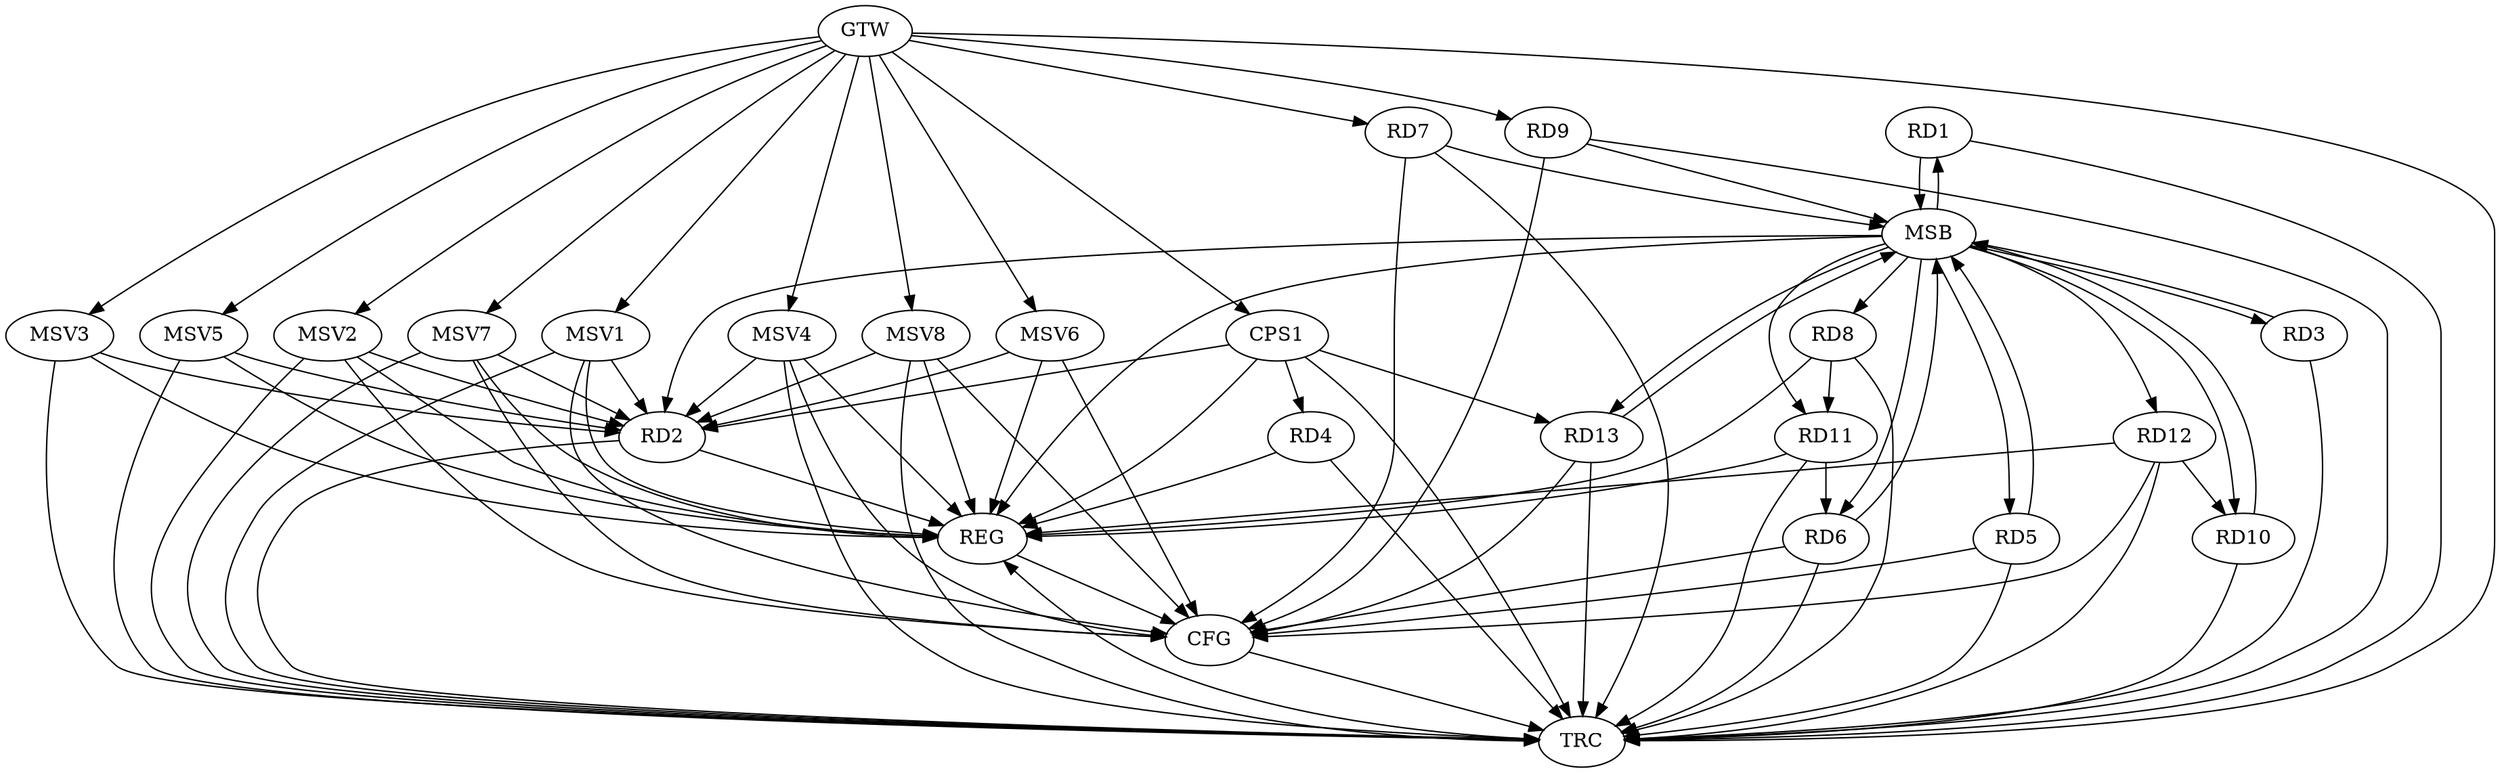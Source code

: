 strict digraph G {
  RD1 [ label="RD1" ];
  RD2 [ label="RD2" ];
  RD3 [ label="RD3" ];
  RD4 [ label="RD4" ];
  RD5 [ label="RD5" ];
  RD6 [ label="RD6" ];
  RD7 [ label="RD7" ];
  RD8 [ label="RD8" ];
  RD9 [ label="RD9" ];
  RD10 [ label="RD10" ];
  RD11 [ label="RD11" ];
  RD12 [ label="RD12" ];
  RD13 [ label="RD13" ];
  CPS1 [ label="CPS1" ];
  GTW [ label="GTW" ];
  REG [ label="REG" ];
  MSB [ label="MSB" ];
  CFG [ label="CFG" ];
  TRC [ label="TRC" ];
  MSV1 [ label="MSV1" ];
  MSV2 [ label="MSV2" ];
  MSV3 [ label="MSV3" ];
  MSV4 [ label="MSV4" ];
  MSV5 [ label="MSV5" ];
  MSV6 [ label="MSV6" ];
  MSV7 [ label="MSV7" ];
  MSV8 [ label="MSV8" ];
  RD11 -> RD6;
  RD8 -> RD11;
  RD12 -> RD10;
  CPS1 -> RD2;
  CPS1 -> RD4;
  CPS1 -> RD13;
  GTW -> RD7;
  GTW -> RD9;
  GTW -> CPS1;
  RD2 -> REG;
  RD4 -> REG;
  RD8 -> REG;
  RD11 -> REG;
  RD12 -> REG;
  CPS1 -> REG;
  RD1 -> MSB;
  MSB -> RD12;
  MSB -> REG;
  RD3 -> MSB;
  MSB -> RD6;
  MSB -> RD8;
  RD5 -> MSB;
  MSB -> RD3;
  MSB -> RD11;
  RD6 -> MSB;
  MSB -> RD5;
  RD7 -> MSB;
  MSB -> RD1;
  MSB -> RD2;
  MSB -> RD13;
  RD9 -> MSB;
  MSB -> RD10;
  RD10 -> MSB;
  RD13 -> MSB;
  RD7 -> CFG;
  RD9 -> CFG;
  RD13 -> CFG;
  RD6 -> CFG;
  RD5 -> CFG;
  RD12 -> CFG;
  REG -> CFG;
  RD1 -> TRC;
  RD2 -> TRC;
  RD3 -> TRC;
  RD4 -> TRC;
  RD5 -> TRC;
  RD6 -> TRC;
  RD7 -> TRC;
  RD8 -> TRC;
  RD9 -> TRC;
  RD10 -> TRC;
  RD11 -> TRC;
  RD12 -> TRC;
  RD13 -> TRC;
  CPS1 -> TRC;
  GTW -> TRC;
  CFG -> TRC;
  TRC -> REG;
  MSV1 -> RD2;
  GTW -> MSV1;
  MSV1 -> REG;
  MSV1 -> TRC;
  MSV1 -> CFG;
  MSV2 -> RD2;
  GTW -> MSV2;
  MSV2 -> REG;
  MSV2 -> TRC;
  MSV2 -> CFG;
  MSV3 -> RD2;
  GTW -> MSV3;
  MSV3 -> REG;
  MSV3 -> TRC;
  MSV4 -> RD2;
  GTW -> MSV4;
  MSV4 -> REG;
  MSV4 -> TRC;
  MSV4 -> CFG;
  MSV5 -> RD2;
  GTW -> MSV5;
  MSV5 -> REG;
  MSV5 -> TRC;
  MSV6 -> RD2;
  MSV7 -> RD2;
  GTW -> MSV6;
  MSV6 -> REG;
  MSV6 -> CFG;
  GTW -> MSV7;
  MSV7 -> REG;
  MSV7 -> TRC;
  MSV7 -> CFG;
  MSV8 -> RD2;
  GTW -> MSV8;
  MSV8 -> REG;
  MSV8 -> TRC;
  MSV8 -> CFG;
}
